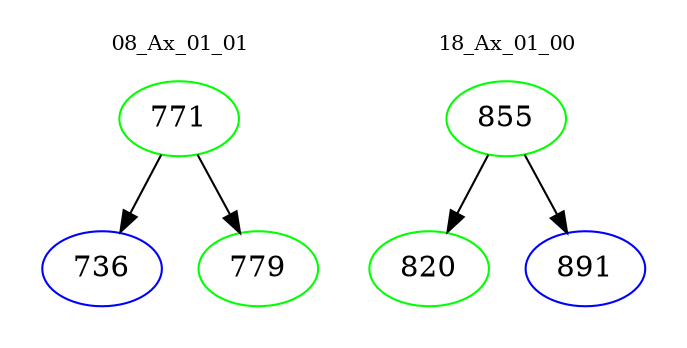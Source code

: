 digraph{
subgraph cluster_0 {
color = white
label = "08_Ax_01_01";
fontsize=10;
T0_771 [label="771", color="green"]
T0_771 -> T0_736 [color="black"]
T0_736 [label="736", color="blue"]
T0_771 -> T0_779 [color="black"]
T0_779 [label="779", color="green"]
}
subgraph cluster_1 {
color = white
label = "18_Ax_01_00";
fontsize=10;
T1_855 [label="855", color="green"]
T1_855 -> T1_820 [color="black"]
T1_820 [label="820", color="green"]
T1_855 -> T1_891 [color="black"]
T1_891 [label="891", color="blue"]
}
}
